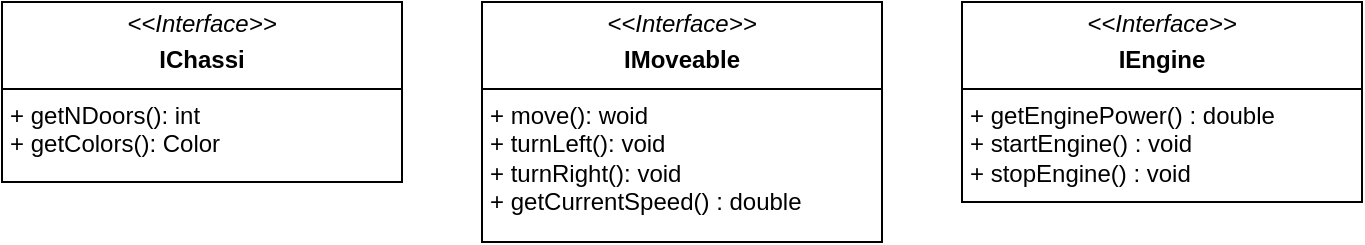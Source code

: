 <mxfile version="26.0.9" pages="4">
  <diagram name="interfaces" id="b5b7bab2-c9e2-2cf4-8b2a-24fd1a2a6d21">
    <mxGraphModel dx="899" dy="1180" grid="1" gridSize="10" guides="1" tooltips="1" connect="1" arrows="1" fold="1" page="1" pageScale="1" pageWidth="827" pageHeight="1169" background="none" math="0" shadow="0">
      <root>
        <mxCell id="0" />
        <mxCell id="1" parent="0" />
        <mxCell id="pchQGq9WWNFFHU1wWv0g-6" value="&lt;p style=&quot;margin:0px;margin-top:4px;text-align:center;&quot;&gt;&lt;i&gt;&amp;lt;&amp;lt;Interface&amp;gt;&amp;gt;&lt;/i&gt;&lt;/p&gt;&lt;p style=&quot;margin:0px;margin-top:4px;text-align:center;&quot;&gt;&lt;b&gt;IMoveable&lt;/b&gt;&lt;/p&gt;&lt;hr size=&quot;1&quot; style=&quot;border-style:solid;&quot;&gt;&lt;div style=&quot;height:2px;&quot;&gt;&lt;p style=&quot;text-wrap: nowrap; margin: 0px 0px 0px 4px;&quot;&gt;+ move(): woid&lt;br&gt;+ turnLeft(): void&lt;/p&gt;&lt;p style=&quot;text-wrap: nowrap; margin: 0px 0px 0px 4px;&quot;&gt;+ turnRight(): void&lt;/p&gt;&lt;p style=&quot;text-wrap: nowrap; margin: 0px 0px 0px 4px;&quot;&gt;&lt;span style=&quot;background-color: transparent; color: light-dark(rgb(0, 0, 0), rgb(255, 255, 255));&quot;&gt;+ getCurrentSpeed() : double&lt;/span&gt;&lt;br&gt;&lt;/p&gt;&lt;/div&gt;" style="verticalAlign=top;align=left;overflow=fill;html=1;whiteSpace=wrap;" parent="1" vertex="1">
          <mxGeometry x="280" y="40" width="200" height="120" as="geometry" />
        </mxCell>
        <mxCell id="pchQGq9WWNFFHU1wWv0g-7" value="&lt;p style=&quot;margin:0px;margin-top:4px;text-align:center;&quot;&gt;&lt;i&gt;&amp;lt;&amp;lt;Interface&amp;gt;&amp;gt;&lt;/i&gt;&lt;/p&gt;&lt;p style=&quot;margin:0px;margin-top:4px;text-align:center;&quot;&gt;&lt;b&gt;IChassi&lt;/b&gt;&lt;/p&gt;&lt;hr size=&quot;1&quot; style=&quot;border-style:solid;&quot;&gt;&lt;div style=&quot;height:2px;&quot;&gt;&lt;p style=&quot;text-wrap: nowrap; margin: 0px 0px 0px 4px;&quot;&gt;+ getNDoors(): int&lt;br&gt;&lt;/p&gt;&lt;p style=&quot;text-wrap: nowrap; margin: 0px 0px 0px 4px;&quot;&gt;+ getColors(): Color&lt;/p&gt;&lt;/div&gt;" style="verticalAlign=top;align=left;overflow=fill;html=1;whiteSpace=wrap;" parent="1" vertex="1">
          <mxGeometry x="40" y="40" width="200" height="90" as="geometry" />
        </mxCell>
        <mxCell id="ANeDhu30MryREuk6jpIT-1" value="&lt;p style=&quot;margin:0px;margin-top:4px;text-align:center;&quot;&gt;&lt;i&gt;&amp;lt;&amp;lt;Interface&amp;gt;&amp;gt;&lt;/i&gt;&lt;/p&gt;&lt;p style=&quot;margin:0px;margin-top:4px;text-align:center;&quot;&gt;&lt;b&gt;IEngine&lt;/b&gt;&lt;/p&gt;&lt;hr size=&quot;1&quot; style=&quot;border-style:solid;&quot;&gt;&lt;div style=&quot;height:2px;&quot;&gt;&lt;p style=&quot;text-wrap: nowrap; margin: 0px 0px 0px 4px;&quot;&gt;+ getEnginePower() :&amp;nbsp;&lt;span style=&quot;background-color: transparent; color: light-dark(rgb(0, 0, 0), rgb(255, 255, 255));&quot;&gt;double&lt;/span&gt;&lt;span style=&quot;background-color: transparent; color: light-dark(rgb(0, 0, 0), rgb(255, 255, 255));&quot;&gt;&amp;nbsp;&lt;/span&gt;&lt;/p&gt;&lt;p style=&quot;text-wrap: nowrap; margin: 0px 0px 0px 4px;&quot;&gt;&lt;span style=&quot;background-color: transparent; color: light-dark(rgb(0, 0, 0), rgb(255, 255, 255));&quot;&gt;+ startEngine() : void&lt;/span&gt;&lt;br&gt;&lt;/p&gt;&lt;p style=&quot;text-wrap: nowrap; margin: 0px 0px 0px 4px;&quot;&gt;+ stopEngine() : void&lt;/p&gt;&lt;/div&gt;" style="verticalAlign=top;align=left;overflow=fill;html=1;whiteSpace=wrap;" vertex="1" parent="1">
          <mxGeometry x="520" y="40" width="200" height="100" as="geometry" />
        </mxCell>
      </root>
    </mxGraphModel>
  </diagram>
  <diagram id="fMJhTzNEUnrCsYNmvT_D" name="car">
    <mxGraphModel dx="899" dy="1180" grid="1" gridSize="10" guides="1" tooltips="1" connect="1" arrows="1" fold="1" page="1" pageScale="1" pageWidth="827" pageHeight="1169" math="0" shadow="0">
      <root>
        <mxCell id="0" />
        <mxCell id="1" parent="0" />
        <mxCell id="ljWyorKQccSDV8Wjj20X-2" value="&lt;i&gt;«interface»&lt;br&gt;&lt;/i&gt;&lt;b&gt;Engine&lt;/b&gt;" style="html=1;whiteSpace=wrap;" parent="1" vertex="1">
          <mxGeometry x="85" y="30" width="110" height="50" as="geometry" />
        </mxCell>
        <mxCell id="ljWyorKQccSDV8Wjj20X-4" value="&lt;i&gt;«interface»&lt;br&gt;&lt;/i&gt;&lt;b&gt;Chassi&lt;/b&gt;" style="html=1;whiteSpace=wrap;" parent="1" vertex="1">
          <mxGeometry x="364.12" y="30" width="110" height="50" as="geometry" />
        </mxCell>
        <mxCell id="SSTha6gYQENh6T3smo0G-3" value="" style="edgeStyle=orthogonalEdgeStyle;rounded=0;orthogonalLoop=1;jettySize=auto;html=1;dashed=1;endArrow=open;endFill=0;endSize=10;exitX=0.5;exitY=1;exitDx=0;exitDy=0;" parent="1" source="ljWyorKQccSDV8Wjj20X-2" target="u3a_Fv1QAoO2MjWbpydT-5" edge="1">
          <mxGeometry relative="1" as="geometry">
            <mxPoint x="561" y="260" as="sourcePoint" />
            <mxPoint x="158.8" y="150" as="targetPoint" />
          </mxGeometry>
        </mxCell>
        <mxCell id="SSTha6gYQENh6T3smo0G-4" value="" style="edgeStyle=orthogonalEdgeStyle;rounded=0;orthogonalLoop=1;jettySize=auto;html=1;dashed=1;endArrow=open;endFill=0;endSize=10;exitX=0.5;exitY=1;exitDx=0;exitDy=0;" parent="1" source="ljWyorKQccSDV8Wjj20X-4" target="u3a_Fv1QAoO2MjWbpydT-1" edge="1">
          <mxGeometry relative="1" as="geometry">
            <mxPoint x="571" y="270" as="sourcePoint" />
            <mxPoint x="433.2" y="150" as="targetPoint" />
          </mxGeometry>
        </mxCell>
        <mxCell id="ziKQRqny6YAgVkYHpLRr-10" value="Volvo240" style="swimlane;fontStyle=1;align=center;verticalAlign=top;childLayout=stackLayout;horizontal=1;startSize=26;horizontalStack=0;resizeParent=1;resizeParentMax=0;resizeLast=0;collapsible=1;marginBottom=0;whiteSpace=wrap;html=1;" parent="1" vertex="1">
          <mxGeometry x="450" y="585" width="160" height="90" as="geometry" />
        </mxCell>
        <mxCell id="ziKQRqny6YAgVkYHpLRr-11" value="- trimFactor : double" style="text;strokeColor=none;fillColor=none;align=left;verticalAlign=top;spacingLeft=4;spacingRight=4;overflow=hidden;rotatable=0;points=[[0,0.5],[1,0.5]];portConstraint=eastwest;whiteSpace=wrap;html=1;" parent="ziKQRqny6YAgVkYHpLRr-10" vertex="1">
          <mxGeometry y="26" width="160" height="26" as="geometry" />
        </mxCell>
        <mxCell id="ziKQRqny6YAgVkYHpLRr-12" value="" style="line;strokeWidth=1;fillColor=none;align=left;verticalAlign=middle;spacingTop=-1;spacingLeft=3;spacingRight=3;rotatable=0;labelPosition=right;points=[];portConstraint=eastwest;strokeColor=inherit;" parent="ziKQRqny6YAgVkYHpLRr-10" vertex="1">
          <mxGeometry y="52" width="160" height="8" as="geometry" />
        </mxCell>
        <mxCell id="ziKQRqny6YAgVkYHpLRr-13" value="&lt;p style=&quot;margin: 0px 0px 0px 4px;&quot;&gt;&lt;font style=&quot;color: rgb(255, 255, 255);&quot;&gt;+ method1(Type): Type&lt;/font&gt;&lt;/p&gt;" style="text;strokeColor=none;fillColor=none;align=left;verticalAlign=top;spacingLeft=4;spacingRight=4;overflow=hidden;rotatable=0;points=[[0,0.5],[1,0.5]];portConstraint=eastwest;whiteSpace=wrap;html=1;" parent="ziKQRqny6YAgVkYHpLRr-10" vertex="1">
          <mxGeometry y="60" width="160" height="30" as="geometry" />
        </mxCell>
        <mxCell id="ziKQRqny6YAgVkYHpLRr-18" value="Saab" style="swimlane;fontStyle=1;align=center;verticalAlign=top;childLayout=stackLayout;horizontal=1;startSize=26;horizontalStack=0;resizeParent=1;resizeParentMax=0;resizeLast=0;collapsible=1;marginBottom=0;whiteSpace=wrap;html=1;" parent="1" vertex="1">
          <mxGeometry x="240" y="585" width="160" height="100" as="geometry" />
        </mxCell>
        <mxCell id="ziKQRqny6YAgVkYHpLRr-19" value="- turboOn: bool" style="text;strokeColor=none;fillColor=none;align=left;verticalAlign=top;spacingLeft=4;spacingRight=4;overflow=hidden;rotatable=0;points=[[0,0.5],[1,0.5]];portConstraint=eastwest;whiteSpace=wrap;html=1;" parent="ziKQRqny6YAgVkYHpLRr-18" vertex="1">
          <mxGeometry y="26" width="160" height="26" as="geometry" />
        </mxCell>
        <mxCell id="ziKQRqny6YAgVkYHpLRr-20" value="" style="line;strokeWidth=1;fillColor=none;align=left;verticalAlign=middle;spacingTop=-1;spacingLeft=3;spacingRight=3;rotatable=0;labelPosition=right;points=[];portConstraint=eastwest;strokeColor=inherit;" parent="ziKQRqny6YAgVkYHpLRr-18" vertex="1">
          <mxGeometry y="52" width="160" height="8" as="geometry" />
        </mxCell>
        <mxCell id="ziKQRqny6YAgVkYHpLRr-21" value="+ setTurboOn() : void&lt;div&gt;+ setTurboOff() : void&lt;/div&gt;" style="text;strokeColor=none;fillColor=none;align=left;verticalAlign=top;spacingLeft=4;spacingRight=4;overflow=hidden;rotatable=0;points=[[0,0.5],[1,0.5]];portConstraint=eastwest;whiteSpace=wrap;html=1;" parent="ziKQRqny6YAgVkYHpLRr-18" vertex="1">
          <mxGeometry y="60" width="160" height="40" as="geometry" />
        </mxCell>
        <mxCell id="q7fTS7TBJcN6741RaGjZ-2" value="&lt;i&gt;«interface»&lt;br&gt;&lt;/i&gt;&lt;b&gt;Moveable&lt;/b&gt;" style="html=1;whiteSpace=wrap;" parent="1" vertex="1">
          <mxGeometry x="632.5" y="30" width="110" height="50" as="geometry" />
        </mxCell>
        <mxCell id="6MEKTkvfxlEmRM7Gon-d-1" value="" style="edgeStyle=orthogonalEdgeStyle;rounded=0;orthogonalLoop=1;jettySize=auto;html=1;dashed=1;endArrow=open;endFill=0;endSize=10;exitX=0.5;exitY=1;exitDx=0;exitDy=0;" parent="1" source="q7fTS7TBJcN6741RaGjZ-2" target="u3a_Fv1QAoO2MjWbpydT-9" edge="1">
          <mxGeometry relative="1" as="geometry">
            <mxPoint x="750" y="80" as="sourcePoint" />
            <mxPoint x="704.5" y="150" as="targetPoint" />
          </mxGeometry>
        </mxCell>
        <mxCell id="6MEKTkvfxlEmRM7Gon-d-2" style="edgeStyle=orthogonalEdgeStyle;rounded=0;orthogonalLoop=1;jettySize=auto;html=1;endSize=10;endArrow=open;endFill=0;dashed=1;exitX=0.5;exitY=1;exitDx=0;exitDy=0;" parent="1" source="v8TVDoxXoW6mXAF1Gfr6-1" target="ziKQRqny6YAgVkYHpLRr-18" edge="1">
          <mxGeometry relative="1" as="geometry">
            <mxPoint x="555" y="440" as="targetPoint" />
            <mxPoint x="545" y="510" as="sourcePoint" />
          </mxGeometry>
        </mxCell>
        <mxCell id="6MEKTkvfxlEmRM7Gon-d-3" style="edgeStyle=orthogonalEdgeStyle;rounded=0;orthogonalLoop=1;jettySize=auto;html=1;endSize=10;endArrow=open;endFill=0;dashed=1;entryX=0.5;entryY=0;entryDx=0;entryDy=0;exitX=0.5;exitY=1;exitDx=0;exitDy=0;" parent="1" source="v8TVDoxXoW6mXAF1Gfr6-1" target="ziKQRqny6YAgVkYHpLRr-10" edge="1">
          <mxGeometry relative="1" as="geometry">
            <mxPoint x="440" y="600" as="targetPoint" />
            <mxPoint x="545" y="510" as="sourcePoint" />
          </mxGeometry>
        </mxCell>
        <mxCell id="v8TVDoxXoW6mXAF1Gfr6-1" value="&lt;p style=&quot;margin:0px;margin-top:4px;text-align:center;&quot;&gt;&lt;i&gt;&amp;lt;&amp;lt; abstract &amp;gt;&amp;gt;&lt;/i&gt;&lt;br&gt;&lt;b&gt;Carprototype&lt;/b&gt;&lt;/p&gt;&lt;hr size=&quot;1&quot; style=&quot;border-style:solid;&quot;&gt;&lt;p style=&quot;margin:0px;margin-left:4px;&quot;&gt;&lt;font style=&quot;color: rgb(255, 255, 255);&quot;&gt;+ field1: Type&lt;/font&gt;&lt;br&gt;&lt;/p&gt;&lt;hr size=&quot;1&quot; style=&quot;border-style:solid;&quot;&gt;&lt;p style=&quot;margin:0px;margin-left:4px;&quot;&gt;&lt;font style=&quot;color: rgb(255, 255, 255);&quot;&gt;+ method1(Type): Type&lt;/font&gt;&lt;br&gt;&lt;/p&gt;" style="verticalAlign=top;align=left;overflow=fill;html=1;whiteSpace=wrap;" parent="1" vertex="1">
          <mxGeometry x="322.25" y="420" width="193.75" height="100" as="geometry" />
        </mxCell>
        <mxCell id="u3a_Fv1QAoO2MjWbpydT-1" value="&lt;div&gt;&lt;span style=&quot;font-weight: normal;&quot;&gt;&lt;i&gt;&amp;lt;&amp;lt; abstract &amp;gt;&amp;gt;&lt;/i&gt;&lt;/span&gt;&lt;/div&gt;VehiclePrototype" style="swimlane;fontStyle=1;align=center;verticalAlign=top;childLayout=stackLayout;horizontal=1;startSize=40;horizontalStack=0;resizeParent=1;resizeParentMax=0;resizeLast=0;collapsible=1;marginBottom=0;whiteSpace=wrap;html=1;" vertex="1" parent="1">
          <mxGeometry x="323.25" y="150" width="191.75" height="230" as="geometry" />
        </mxCell>
        <mxCell id="u3a_Fv1QAoO2MjWbpydT-2" value="&lt;div&gt;&lt;div&gt;- nrDoors : int&lt;/div&gt;&lt;div&gt;- color :&amp;nbsp;&lt;span style=&quot;background-color: transparent; color: light-dark(rgb(0, 0, 0), rgb(255, 255, 255));&quot;&gt;Color&lt;/span&gt;&lt;/div&gt;&lt;div&gt;&lt;span style=&quot;background-color: transparent; color: light-dark(rgb(0, 0, 0), rgb(255, 255, 255));&quot;&gt;- modelName :&amp;nbsp;&lt;/span&gt;&lt;span style=&quot;background-color: transparent; color: light-dark(rgb(0, 0, 0), rgb(255, 255, 255));&quot;&gt;String&lt;/span&gt;&lt;/div&gt;&lt;div&gt;&lt;span style=&quot;background-color: transparent; color: light-dark(rgb(0, 0, 0), rgb(255, 255, 255));&quot;&gt;- maxSpeed : double&lt;/span&gt;&lt;/div&gt;&lt;div&gt;&lt;span style=&quot;background-color: transparent; color: light-dark(rgb(0, 0, 0), rgb(255, 255, 255));&quot;&gt;- engine :&amp;nbsp;&lt;/span&gt;&lt;span style=&quot;background-color: transparent; color: light-dark(rgb(0, 0, 0), rgb(255, 255, 255));&quot;&gt;EngineHandler&lt;/span&gt;&lt;span style=&quot;background-color: transparent; color: light-dark(rgb(0, 0, 0), rgb(255, 255, 255));&quot;&gt;&amp;nbsp;&lt;/span&gt;&lt;br&gt;&lt;/div&gt;&lt;div&gt;- movement :&amp;nbsp;&lt;span style=&quot;background-color: transparent; color: light-dark(rgb(0, 0, 0), rgb(255, 255, 255));&quot;&gt;MovementHandler&lt;/span&gt;&lt;/div&gt;&lt;/div&gt;" style="text;strokeColor=none;fillColor=none;align=left;verticalAlign=top;spacingLeft=4;spacingRight=4;overflow=hidden;rotatable=0;points=[[0,0.5],[1,0.5]];portConstraint=eastwest;whiteSpace=wrap;html=1;" vertex="1" parent="u3a_Fv1QAoO2MjWbpydT-1">
          <mxGeometry y="40" width="191.75" height="100" as="geometry" />
        </mxCell>
        <mxCell id="u3a_Fv1QAoO2MjWbpydT-3" value="" style="line;strokeWidth=1;fillColor=none;align=left;verticalAlign=middle;spacingTop=-1;spacingLeft=3;spacingRight=3;rotatable=0;labelPosition=right;points=[];portConstraint=eastwest;strokeColor=inherit;" vertex="1" parent="u3a_Fv1QAoO2MjWbpydT-1">
          <mxGeometry y="140" width="191.75" height="8" as="geometry" />
        </mxCell>
        <mxCell id="u3a_Fv1QAoO2MjWbpydT-4" value="&lt;div&gt;&lt;div&gt;&lt;span style=&quot;background-color: transparent; color: light-dark(rgb(0, 0, 0), rgb(255, 255, 255));&quot;&gt;+ move() : void&lt;/span&gt;&lt;br&gt;&lt;/div&gt;&lt;div&gt;&lt;span style=&quot;background-color: transparent; color: light-dark(rgb(0, 0, 0), rgb(255, 255, 255));&quot;&gt;+ gas() : void&lt;/span&gt;&lt;br&gt;&lt;/div&gt;&lt;div&gt;+ brake() : void&lt;/div&gt;&lt;/div&gt;&lt;div&gt;&lt;span style=&quot;background-color: transparent; color: light-dark(rgb(0, 0, 0), rgb(255, 255, 255));&quot;&gt;+ speedFactor() : double&lt;/span&gt;&lt;/div&gt;&lt;div&gt;&lt;span style=&quot;background-color: transparent; color: light-dark(rgb(0, 0, 0), rgb(255, 255, 255));&quot;&gt;+ calculateMaxSpeed() : double&lt;/span&gt;&lt;/div&gt;" style="text;strokeColor=none;fillColor=none;align=left;verticalAlign=top;spacingLeft=4;spacingRight=4;overflow=hidden;rotatable=0;points=[[0,0.5],[1,0.5]];portConstraint=eastwest;whiteSpace=wrap;html=1;" vertex="1" parent="u3a_Fv1QAoO2MjWbpydT-1">
          <mxGeometry y="148" width="191.75" height="82" as="geometry" />
        </mxCell>
        <mxCell id="u3a_Fv1QAoO2MjWbpydT-5" value="EngineHandler&lt;div&gt;&lt;/div&gt;" style="swimlane;fontStyle=1;align=center;verticalAlign=top;childLayout=stackLayout;horizontal=1;startSize=30;horizontalStack=0;resizeParent=1;resizeParentMax=0;resizeLast=0;collapsible=1;marginBottom=0;whiteSpace=wrap;html=1;" vertex="1" parent="1">
          <mxGeometry x="10" y="150" width="260" height="180" as="geometry" />
        </mxCell>
        <mxCell id="u3a_Fv1QAoO2MjWbpydT-6" value="&lt;div&gt;&lt;span style=&quot;background-color: transparent; color: light-dark(rgb(0, 0, 0), rgb(255, 255, 255));&quot;&gt;- enginePower : double&lt;/span&gt;&lt;br&gt;&lt;/div&gt;&lt;div&gt;&lt;div&gt;&lt;span style=&quot;background-color: transparent; color: light-dark(rgb(0, 0, 0), rgb(255, 255, 255));&quot;&gt;- c&lt;/span&gt;&lt;span style=&quot;background-color: transparent; color: light-dark(rgb(0, 0, 0), rgb(255, 255, 255));&quot;&gt;urrentSpeed :&lt;/span&gt;&lt;span style=&quot;background-color: transparent; color: light-dark(rgb(0, 0, 0), rgb(255, 255, 255));&quot;&gt;&amp;nbsp;double&amp;nbsp;&lt;/span&gt;&lt;/div&gt;&lt;/div&gt;" style="text;strokeColor=none;fillColor=none;align=left;verticalAlign=top;spacingLeft=4;spacingRight=4;overflow=hidden;rotatable=0;points=[[0,0.5],[1,0.5]];portConstraint=eastwest;whiteSpace=wrap;html=1;" vertex="1" parent="u3a_Fv1QAoO2MjWbpydT-5">
          <mxGeometry y="30" width="260" height="40" as="geometry" />
        </mxCell>
        <mxCell id="u3a_Fv1QAoO2MjWbpydT-7" value="" style="line;strokeWidth=1;fillColor=none;align=left;verticalAlign=middle;spacingTop=-1;spacingLeft=3;spacingRight=3;rotatable=0;labelPosition=right;points=[];portConstraint=eastwest;strokeColor=inherit;" vertex="1" parent="u3a_Fv1QAoO2MjWbpydT-5">
          <mxGeometry y="70" width="260" height="8" as="geometry" />
        </mxCell>
        <mxCell id="u3a_Fv1QAoO2MjWbpydT-8" value="&lt;div&gt;&lt;span style=&quot;background-color: transparent; color: light-dark(rgb(0, 0, 0), rgb(255, 255, 255));&quot;&gt;+ startEngine() : void&lt;/span&gt;&lt;br&gt;&lt;/div&gt;&lt;div&gt;+ stopEngine() : void&lt;/div&gt;&lt;div&gt;+ setCurrentRPM(double engineSpeed) : void&lt;br&gt;&lt;/div&gt;&lt;div&gt;+ getCurrentRPM&lt;span style=&quot;background-color: transparent; color: light-dark(rgb(0, 0, 0), rgb(255, 255, 255));&quot;&gt;() :&amp;nbsp;&lt;/span&gt;&lt;span style=&quot;background-color: transparent; color: light-dark(rgb(0, 0, 0), rgb(255, 255, 255));&quot;&gt;double&lt;/span&gt;&lt;/div&gt;&lt;div&gt;&lt;span style=&quot;background-color: transparent; color: light-dark(rgb(0, 0, 0), rgb(255, 255, 255));&quot;&gt;+ increaseRPM&lt;/span&gt;&lt;span style=&quot;background-color: transparent; color: light-dark(rgb(0, 0, 0), rgb(255, 255, 255));&quot;&gt;(double amount) : void&lt;/span&gt;&lt;/div&gt;&lt;div&gt;+ decreaseRPM&lt;span style=&quot;background-color: transparent; color: light-dark(rgb(0, 0, 0), rgb(255, 255, 255));&quot;&gt;(double amount) : void&lt;/span&gt;&lt;br&gt;&lt;/div&gt;" style="text;strokeColor=none;fillColor=none;align=left;verticalAlign=top;spacingLeft=4;spacingRight=4;overflow=hidden;rotatable=0;points=[[0,0.5],[1,0.5]];portConstraint=eastwest;whiteSpace=wrap;html=1;" vertex="1" parent="u3a_Fv1QAoO2MjWbpydT-5">
          <mxGeometry y="78" width="260" height="102" as="geometry" />
        </mxCell>
        <mxCell id="u3a_Fv1QAoO2MjWbpydT-9" value="MovementHandler&lt;div&gt;&lt;/div&gt;" style="swimlane;fontStyle=1;align=center;verticalAlign=top;childLayout=stackLayout;horizontal=1;startSize=30;horizontalStack=0;resizeParent=1;resizeParentMax=0;resizeLast=0;collapsible=1;marginBottom=0;whiteSpace=wrap;html=1;" vertex="1" parent="1">
          <mxGeometry x="565" y="150" width="245" height="200" as="geometry">
            <mxRectangle x="40" y="370" width="140" height="30" as="alternateBounds" />
          </mxGeometry>
        </mxCell>
        <mxCell id="u3a_Fv1QAoO2MjWbpydT-10" value="&lt;div&gt;- speed : double&lt;/div&gt;&lt;div&gt;- posX, posY : double&lt;/div&gt;&lt;div&gt;+ Direction :&amp;nbsp;&lt;span style=&quot;background-color: transparent; color: light-dark(rgb(0, 0, 0), rgb(255, 255, 255));&quot;&gt;enum&lt;/span&gt;&lt;span style=&quot;background-color: transparent; color: light-dark(rgb(0, 0, 0), rgb(255, 255, 255));&quot;&gt;&amp;nbsp;&lt;/span&gt;&lt;/div&gt;&lt;div&gt;- dir :&amp;nbsp;&lt;span style=&quot;background-color: transparent; color: light-dark(rgb(0, 0, 0), rgb(255, 255, 255));&quot;&gt;Direction&lt;/span&gt;&lt;/div&gt;" style="text;strokeColor=none;fillColor=none;align=left;verticalAlign=top;spacingLeft=4;spacingRight=4;overflow=hidden;rotatable=0;points=[[0,0.5],[1,0.5]];portConstraint=eastwest;whiteSpace=wrap;html=1;" vertex="1" parent="u3a_Fv1QAoO2MjWbpydT-9">
          <mxGeometry y="30" width="245" height="70" as="geometry" />
        </mxCell>
        <mxCell id="u3a_Fv1QAoO2MjWbpydT-11" value="" style="line;strokeWidth=1;fillColor=none;align=left;verticalAlign=middle;spacingTop=-1;spacingLeft=3;spacingRight=3;rotatable=0;labelPosition=right;points=[];portConstraint=eastwest;strokeColor=inherit;" vertex="1" parent="u3a_Fv1QAoO2MjWbpydT-9">
          <mxGeometry y="100" width="245" height="8" as="geometry" />
        </mxCell>
        <mxCell id="u3a_Fv1QAoO2MjWbpydT-12" value="&lt;div&gt;&lt;div&gt;+ move(double speed) : void&lt;/div&gt;&lt;div&gt;+ turnLeft() : void&lt;/div&gt;&lt;div&gt;+ turnRight() : void&lt;/div&gt;&lt;/div&gt;&lt;div&gt;&lt;div&gt;&lt;span style=&quot;background-color: transparent; color: light-dark(rgb(0, 0, 0), rgb(255, 255, 255));&quot;&gt;+&amp;nbsp;&lt;/span&gt;&lt;span style=&quot;background-color: transparent; color: light-dark(rgb(0, 0, 0), rgb(255, 255, 255));&quot;&gt;incrementSpeed(double amount) : void&lt;/span&gt;&lt;br&gt;&lt;/div&gt;&lt;div&gt;+ decrementSpeed(double amount) : void&lt;/div&gt;&lt;/div&gt;" style="text;strokeColor=none;fillColor=none;align=left;verticalAlign=top;spacingLeft=4;spacingRight=4;overflow=hidden;rotatable=0;points=[[0,0.5],[1,0.5]];portConstraint=eastwest;whiteSpace=wrap;html=1;" vertex="1" parent="u3a_Fv1QAoO2MjWbpydT-9">
          <mxGeometry y="108" width="245" height="92" as="geometry" />
        </mxCell>
        <mxCell id="u3a_Fv1QAoO2MjWbpydT-13" value="" style="edgeStyle=orthogonalEdgeStyle;rounded=0;orthogonalLoop=1;jettySize=auto;html=1;dashed=1;endArrow=open;endFill=0;endSize=10;" edge="1" parent="1" source="u3a_Fv1QAoO2MjWbpydT-1" target="v8TVDoxXoW6mXAF1Gfr6-1">
          <mxGeometry relative="1" as="geometry">
            <mxPoint x="429" y="90" as="sourcePoint" />
            <mxPoint x="429" y="160" as="targetPoint" />
          </mxGeometry>
        </mxCell>
        <mxCell id="6VdQmp-et208CW8Skn16-1" value="" style="edgeStyle=orthogonalEdgeStyle;rounded=0;orthogonalLoop=1;jettySize=auto;html=1;endArrow=diamond;endFill=1;" edge="1" parent="1" source="u3a_Fv1QAoO2MjWbpydT-5" target="u3a_Fv1QAoO2MjWbpydT-1">
          <mxGeometry relative="1" as="geometry">
            <mxPoint x="323" y="265" as="targetPoint" />
            <mxPoint x="270" y="240" as="sourcePoint" />
          </mxGeometry>
        </mxCell>
        <mxCell id="6VdQmp-et208CW8Skn16-2" value="" style="edgeStyle=orthogonalEdgeStyle;rounded=0;orthogonalLoop=1;jettySize=auto;html=1;endArrow=diamond;endFill=1;" edge="1" parent="1" source="u3a_Fv1QAoO2MjWbpydT-9" target="u3a_Fv1QAoO2MjWbpydT-1">
          <mxGeometry relative="1" as="geometry">
            <mxPoint x="333" y="275" as="targetPoint" />
            <mxPoint x="280" y="250" as="sourcePoint" />
          </mxGeometry>
        </mxCell>
      </root>
    </mxGraphModel>
  </diagram>
  <diagram id="WH4NMiV-duokyLQOgl1B" name="truck">
    <mxGraphModel dx="899" dy="1180" grid="1" gridSize="10" guides="1" tooltips="1" connect="1" arrows="1" fold="1" page="1" pageScale="1" pageWidth="827" pageHeight="1169" math="0" shadow="0">
      <root>
        <mxCell id="0" />
        <mxCell id="1" parent="0" />
        <mxCell id="PVjT71qjY1YHtSRI9RyA-1" style="edgeStyle=orthogonalEdgeStyle;rounded=0;orthogonalLoop=1;jettySize=auto;html=1;endSize=10;endArrow=open;endFill=0;dashed=1;" parent="1" source="PVjT71qjY1YHtSRI9RyA-14" target="PVjT71qjY1YHtSRI9RyA-31" edge="1">
          <mxGeometry relative="1" as="geometry">
            <mxPoint x="495" y="520" as="targetPoint" />
            <mxPoint x="501" y="410" as="sourcePoint" />
          </mxGeometry>
        </mxCell>
        <mxCell id="PVjT71qjY1YHtSRI9RyA-2" value="&lt;i&gt;«interface»&lt;br&gt;&lt;/i&gt;&lt;b&gt;IEngine&lt;/b&gt;" style="html=1;whiteSpace=wrap;" parent="1" vertex="1">
          <mxGeometry x="113.75" y="30" width="110" height="50" as="geometry" />
        </mxCell>
        <mxCell id="PVjT71qjY1YHtSRI9RyA-3" value="&lt;i&gt;«interface»&lt;br&gt;&lt;/i&gt;&lt;b&gt;IChassi&lt;/b&gt;" style="html=1;whiteSpace=wrap;" parent="1" vertex="1">
          <mxGeometry x="339.13" y="30" width="110" height="50" as="geometry" />
        </mxCell>
        <mxCell id="PVjT71qjY1YHtSRI9RyA-4" value="" style="edgeStyle=orthogonalEdgeStyle;rounded=0;orthogonalLoop=1;jettySize=auto;html=1;dashed=1;endArrow=open;endFill=0;endSize=10;exitX=0.5;exitY=1;exitDx=0;exitDy=0;" parent="1" source="PVjT71qjY1YHtSRI9RyA-2" target="PVjT71qjY1YHtSRI9RyA-23" edge="1">
          <mxGeometry relative="1" as="geometry">
            <mxPoint x="561" y="260" as="sourcePoint" />
            <mxPoint x="360" y="140" as="targetPoint" />
          </mxGeometry>
        </mxCell>
        <mxCell id="PVjT71qjY1YHtSRI9RyA-5" value="" style="edgeStyle=orthogonalEdgeStyle;rounded=0;orthogonalLoop=1;jettySize=auto;html=1;dashed=1;endArrow=open;endFill=0;endSize=10;exitX=0.5;exitY=1;exitDx=0;exitDy=0;" parent="1" source="PVjT71qjY1YHtSRI9RyA-3" target="PVjT71qjY1YHtSRI9RyA-14" edge="1">
          <mxGeometry relative="1" as="geometry">
            <mxPoint x="521" y="270" as="sourcePoint" />
            <mxPoint x="690" y="140" as="targetPoint" />
          </mxGeometry>
        </mxCell>
        <mxCell id="PVjT71qjY1YHtSRI9RyA-10" value="Mercedes" style="swimlane;fontStyle=1;align=center;verticalAlign=top;childLayout=stackLayout;horizontal=1;startSize=26;horizontalStack=0;resizeParent=1;resizeParentMax=0;resizeLast=0;collapsible=1;marginBottom=0;whiteSpace=wrap;html=1;" parent="1" vertex="1">
          <mxGeometry x="455.13" y="860" width="170" height="90" as="geometry" />
        </mxCell>
        <mxCell id="PVjT71qjY1YHtSRI9RyA-11" value="&lt;font style=&quot;color: rgb(255, 255, 255);&quot;&gt;+ field1: Type&lt;/font&gt;" style="text;strokeColor=none;fillColor=none;align=left;verticalAlign=top;spacingLeft=4;spacingRight=4;overflow=hidden;rotatable=0;points=[[0,0.5],[1,0.5]];portConstraint=eastwest;whiteSpace=wrap;html=1;" parent="PVjT71qjY1YHtSRI9RyA-10" vertex="1">
          <mxGeometry y="26" width="170" height="26" as="geometry" />
        </mxCell>
        <mxCell id="PVjT71qjY1YHtSRI9RyA-12" value="" style="line;strokeWidth=1;fillColor=none;align=left;verticalAlign=middle;spacingTop=-1;spacingLeft=3;spacingRight=3;rotatable=0;labelPosition=right;points=[];portConstraint=eastwest;strokeColor=inherit;" parent="PVjT71qjY1YHtSRI9RyA-10" vertex="1">
          <mxGeometry y="52" width="170" height="8" as="geometry" />
        </mxCell>
        <mxCell id="PVjT71qjY1YHtSRI9RyA-13" value="&lt;div&gt;+ speedFactor() : double&amp;nbsp;&lt;/div&gt;" style="text;strokeColor=none;fillColor=none;align=left;verticalAlign=top;spacingLeft=4;spacingRight=4;overflow=hidden;rotatable=0;points=[[0,0.5],[1,0.5]];portConstraint=eastwest;whiteSpace=wrap;html=1;" parent="PVjT71qjY1YHtSRI9RyA-10" vertex="1">
          <mxGeometry y="60" width="170" height="30" as="geometry" />
        </mxCell>
        <mxCell id="PVjT71qjY1YHtSRI9RyA-14" value="&lt;div&gt;&lt;span style=&quot;font-weight: normal;&quot;&gt;&lt;i&gt;&amp;lt;&amp;lt; abstract &amp;gt;&amp;gt;&lt;/i&gt;&lt;/span&gt;&lt;/div&gt;VehiclePrototype" style="swimlane;fontStyle=1;align=center;verticalAlign=top;childLayout=stackLayout;horizontal=1;startSize=40;horizontalStack=0;resizeParent=1;resizeParentMax=0;resizeLast=0;collapsible=1;marginBottom=0;whiteSpace=wrap;html=1;" parent="1" vertex="1">
          <mxGeometry x="323.25" y="150" width="191.75" height="230" as="geometry" />
        </mxCell>
        <mxCell id="PVjT71qjY1YHtSRI9RyA-15" value="&lt;div&gt;&lt;div&gt;- nrDoors : int&lt;/div&gt;&lt;div&gt;- color :&amp;nbsp;&lt;span style=&quot;background-color: transparent; color: light-dark(rgb(0, 0, 0), rgb(255, 255, 255));&quot;&gt;Color&lt;/span&gt;&lt;/div&gt;&lt;div&gt;&lt;span style=&quot;background-color: transparent; color: light-dark(rgb(0, 0, 0), rgb(255, 255, 255));&quot;&gt;- modelName :&amp;nbsp;&lt;/span&gt;&lt;span style=&quot;background-color: transparent; color: light-dark(rgb(0, 0, 0), rgb(255, 255, 255));&quot;&gt;String&lt;/span&gt;&lt;/div&gt;&lt;div&gt;&lt;span style=&quot;background-color: transparent; color: light-dark(rgb(0, 0, 0), rgb(255, 255, 255));&quot;&gt;- maxSpeed : double&lt;/span&gt;&lt;/div&gt;&lt;div&gt;&lt;span style=&quot;background-color: transparent; color: light-dark(rgb(0, 0, 0), rgb(255, 255, 255));&quot;&gt;- engine :&amp;nbsp;&lt;/span&gt;&lt;span style=&quot;background-color: transparent; color: light-dark(rgb(0, 0, 0), rgb(255, 255, 255));&quot;&gt;EngineHandler&lt;/span&gt;&lt;span style=&quot;background-color: transparent; color: light-dark(rgb(0, 0, 0), rgb(255, 255, 255));&quot;&gt;&amp;nbsp;&lt;/span&gt;&lt;br&gt;&lt;/div&gt;&lt;div&gt;- movement :&amp;nbsp;&lt;span style=&quot;background-color: transparent; color: light-dark(rgb(0, 0, 0), rgb(255, 255, 255));&quot;&gt;MovementHandler&lt;/span&gt;&lt;/div&gt;&lt;/div&gt;" style="text;strokeColor=none;fillColor=none;align=left;verticalAlign=top;spacingLeft=4;spacingRight=4;overflow=hidden;rotatable=0;points=[[0,0.5],[1,0.5]];portConstraint=eastwest;whiteSpace=wrap;html=1;" parent="PVjT71qjY1YHtSRI9RyA-14" vertex="1">
          <mxGeometry y="40" width="191.75" height="100" as="geometry" />
        </mxCell>
        <mxCell id="PVjT71qjY1YHtSRI9RyA-16" value="" style="line;strokeWidth=1;fillColor=none;align=left;verticalAlign=middle;spacingTop=-1;spacingLeft=3;spacingRight=3;rotatable=0;labelPosition=right;points=[];portConstraint=eastwest;strokeColor=inherit;" parent="PVjT71qjY1YHtSRI9RyA-14" vertex="1">
          <mxGeometry y="140" width="191.75" height="8" as="geometry" />
        </mxCell>
        <mxCell id="PVjT71qjY1YHtSRI9RyA-17" value="&lt;div&gt;&lt;div&gt;&lt;span style=&quot;background-color: transparent; color: light-dark(rgb(0, 0, 0), rgb(255, 255, 255));&quot;&gt;+ move() : void&lt;/span&gt;&lt;br&gt;&lt;/div&gt;&lt;div&gt;&lt;span style=&quot;background-color: transparent; color: light-dark(rgb(0, 0, 0), rgb(255, 255, 255));&quot;&gt;+ gas() : void&lt;/span&gt;&lt;br&gt;&lt;/div&gt;&lt;div&gt;+ brake() : void&lt;/div&gt;&lt;/div&gt;&lt;div&gt;&lt;span style=&quot;background-color: transparent; color: light-dark(rgb(0, 0, 0), rgb(255, 255, 255));&quot;&gt;+ speedFactor() : double&lt;/span&gt;&lt;/div&gt;&lt;div&gt;&lt;span style=&quot;background-color: transparent; color: light-dark(rgb(0, 0, 0), rgb(255, 255, 255));&quot;&gt;+ calculateMaxSpeed() : double&lt;/span&gt;&lt;/div&gt;" style="text;strokeColor=none;fillColor=none;align=left;verticalAlign=top;spacingLeft=4;spacingRight=4;overflow=hidden;rotatable=0;points=[[0,0.5],[1,0.5]];portConstraint=eastwest;whiteSpace=wrap;html=1;" parent="PVjT71qjY1YHtSRI9RyA-14" vertex="1">
          <mxGeometry y="148" width="191.75" height="82" as="geometry" />
        </mxCell>
        <mxCell id="PVjT71qjY1YHtSRI9RyA-18" value="&lt;i&gt;«interface»&lt;br&gt;&lt;/i&gt;&lt;b&gt;IMoveable&lt;/b&gt;" style="html=1;whiteSpace=wrap;" parent="1" vertex="1">
          <mxGeometry x="595" y="30" width="110" height="50" as="geometry" />
        </mxCell>
        <mxCell id="PVjT71qjY1YHtSRI9RyA-19" value="" style="edgeStyle=orthogonalEdgeStyle;rounded=0;orthogonalLoop=1;jettySize=auto;html=1;dashed=1;endArrow=open;endFill=0;endSize=10;exitX=0.5;exitY=1;exitDx=0;exitDy=0;" parent="1" source="PVjT71qjY1YHtSRI9RyA-18" target="PVjT71qjY1YHtSRI9RyA-27" edge="1">
          <mxGeometry relative="1" as="geometry">
            <mxPoint x="705" y="80" as="sourcePoint" />
            <mxPoint x="705" y="150" as="targetPoint" />
          </mxGeometry>
        </mxCell>
        <mxCell id="PVjT71qjY1YHtSRI9RyA-22" value="" style="edgeStyle=orthogonalEdgeStyle;rounded=0;orthogonalLoop=1;jettySize=auto;html=1;endArrow=diamond;endFill=1;" parent="1" source="PVjT71qjY1YHtSRI9RyA-23" target="PVjT71qjY1YHtSRI9RyA-14" edge="1">
          <mxGeometry relative="1" as="geometry">
            <mxPoint x="357.5" y="255" as="targetPoint" />
          </mxGeometry>
        </mxCell>
        <mxCell id="PVjT71qjY1YHtSRI9RyA-23" value="EngineHandler&lt;div&gt;&lt;/div&gt;" style="swimlane;fontStyle=1;align=center;verticalAlign=top;childLayout=stackLayout;horizontal=1;startSize=30;horizontalStack=0;resizeParent=1;resizeParentMax=0;resizeLast=0;collapsible=1;marginBottom=0;whiteSpace=wrap;html=1;" parent="1" vertex="1">
          <mxGeometry x="10" y="150" width="260" height="180" as="geometry" />
        </mxCell>
        <mxCell id="PVjT71qjY1YHtSRI9RyA-24" value="&lt;div&gt;&lt;span style=&quot;background-color: transparent; color: light-dark(rgb(0, 0, 0), rgb(255, 255, 255));&quot;&gt;- enginePower : double&lt;/span&gt;&lt;br&gt;&lt;/div&gt;&lt;div&gt;&lt;div&gt;&lt;span style=&quot;background-color: transparent; color: light-dark(rgb(0, 0, 0), rgb(255, 255, 255));&quot;&gt;- c&lt;/span&gt;&lt;span style=&quot;background-color: transparent; color: light-dark(rgb(0, 0, 0), rgb(255, 255, 255));&quot;&gt;urrentSpeed :&lt;/span&gt;&lt;span style=&quot;background-color: transparent; color: light-dark(rgb(0, 0, 0), rgb(255, 255, 255));&quot;&gt;&amp;nbsp;double&amp;nbsp;&lt;/span&gt;&lt;/div&gt;&lt;/div&gt;" style="text;strokeColor=none;fillColor=none;align=left;verticalAlign=top;spacingLeft=4;spacingRight=4;overflow=hidden;rotatable=0;points=[[0,0.5],[1,0.5]];portConstraint=eastwest;whiteSpace=wrap;html=1;" parent="PVjT71qjY1YHtSRI9RyA-23" vertex="1">
          <mxGeometry y="30" width="260" height="40" as="geometry" />
        </mxCell>
        <mxCell id="PVjT71qjY1YHtSRI9RyA-25" value="" style="line;strokeWidth=1;fillColor=none;align=left;verticalAlign=middle;spacingTop=-1;spacingLeft=3;spacingRight=3;rotatable=0;labelPosition=right;points=[];portConstraint=eastwest;strokeColor=inherit;" parent="PVjT71qjY1YHtSRI9RyA-23" vertex="1">
          <mxGeometry y="70" width="260" height="8" as="geometry" />
        </mxCell>
        <mxCell id="PVjT71qjY1YHtSRI9RyA-26" value="&lt;div&gt;&lt;span style=&quot;background-color: transparent; color: light-dark(rgb(0, 0, 0), rgb(255, 255, 255));&quot;&gt;+ startEngine() : void&lt;/span&gt;&lt;br&gt;&lt;/div&gt;&lt;div&gt;+ stopEngine() : void&lt;/div&gt;&lt;div&gt;+ setCurrentRPM(double engineSpeed) : void&lt;br&gt;&lt;/div&gt;&lt;div&gt;+ getCurrentRPM&lt;span style=&quot;background-color: transparent; color: light-dark(rgb(0, 0, 0), rgb(255, 255, 255));&quot;&gt;() :&amp;nbsp;&lt;/span&gt;&lt;span style=&quot;background-color: transparent; color: light-dark(rgb(0, 0, 0), rgb(255, 255, 255));&quot;&gt;double&lt;/span&gt;&lt;/div&gt;&lt;div&gt;&lt;span style=&quot;background-color: transparent; color: light-dark(rgb(0, 0, 0), rgb(255, 255, 255));&quot;&gt;+ increaseRPM&lt;/span&gt;&lt;span style=&quot;background-color: transparent; color: light-dark(rgb(0, 0, 0), rgb(255, 255, 255));&quot;&gt;(double amount) : void&lt;/span&gt;&lt;/div&gt;&lt;div&gt;+ decreaseRPM&lt;span style=&quot;background-color: transparent; color: light-dark(rgb(0, 0, 0), rgb(255, 255, 255));&quot;&gt;(double amount) : void&lt;/span&gt;&lt;br&gt;&lt;/div&gt;" style="text;strokeColor=none;fillColor=none;align=left;verticalAlign=top;spacingLeft=4;spacingRight=4;overflow=hidden;rotatable=0;points=[[0,0.5],[1,0.5]];portConstraint=eastwest;whiteSpace=wrap;html=1;" parent="PVjT71qjY1YHtSRI9RyA-23" vertex="1">
          <mxGeometry y="78" width="260" height="102" as="geometry" />
        </mxCell>
        <mxCell id="PVjT71qjY1YHtSRI9RyA-27" value="MovementHandler&lt;div&gt;&lt;/div&gt;" style="swimlane;fontStyle=1;align=center;verticalAlign=top;childLayout=stackLayout;horizontal=1;startSize=30;horizontalStack=0;resizeParent=1;resizeParentMax=0;resizeLast=0;collapsible=1;marginBottom=0;whiteSpace=wrap;html=1;" parent="1" vertex="1">
          <mxGeometry x="565" y="150" width="245" height="200" as="geometry">
            <mxRectangle x="40" y="370" width="140" height="30" as="alternateBounds" />
          </mxGeometry>
        </mxCell>
        <mxCell id="PVjT71qjY1YHtSRI9RyA-28" value="&lt;div&gt;- speed : double&lt;/div&gt;&lt;div&gt;- posX, posY : double&lt;/div&gt;&lt;div&gt;+ Direction :&amp;nbsp;&lt;span style=&quot;background-color: transparent; color: light-dark(rgb(0, 0, 0), rgb(255, 255, 255));&quot;&gt;enum&lt;/span&gt;&lt;span style=&quot;background-color: transparent; color: light-dark(rgb(0, 0, 0), rgb(255, 255, 255));&quot;&gt;&amp;nbsp;&lt;/span&gt;&lt;/div&gt;&lt;div&gt;- dir :&amp;nbsp;&lt;span style=&quot;background-color: transparent; color: light-dark(rgb(0, 0, 0), rgb(255, 255, 255));&quot;&gt;Direction&lt;/span&gt;&lt;/div&gt;" style="text;strokeColor=none;fillColor=none;align=left;verticalAlign=top;spacingLeft=4;spacingRight=4;overflow=hidden;rotatable=0;points=[[0,0.5],[1,0.5]];portConstraint=eastwest;whiteSpace=wrap;html=1;" parent="PVjT71qjY1YHtSRI9RyA-27" vertex="1">
          <mxGeometry y="30" width="245" height="70" as="geometry" />
        </mxCell>
        <mxCell id="PVjT71qjY1YHtSRI9RyA-29" value="" style="line;strokeWidth=1;fillColor=none;align=left;verticalAlign=middle;spacingTop=-1;spacingLeft=3;spacingRight=3;rotatable=0;labelPosition=right;points=[];portConstraint=eastwest;strokeColor=inherit;" parent="PVjT71qjY1YHtSRI9RyA-27" vertex="1">
          <mxGeometry y="100" width="245" height="8" as="geometry" />
        </mxCell>
        <mxCell id="PVjT71qjY1YHtSRI9RyA-30" value="&lt;div&gt;&lt;div&gt;+ move(double speed) : void&lt;/div&gt;&lt;div&gt;+ turnLeft() : void&lt;/div&gt;&lt;div&gt;+ turnRight() : void&lt;/div&gt;&lt;/div&gt;&lt;div&gt;&lt;div&gt;&lt;span style=&quot;background-color: transparent; color: light-dark(rgb(0, 0, 0), rgb(255, 255, 255));&quot;&gt;+&amp;nbsp;&lt;/span&gt;&lt;span style=&quot;background-color: transparent; color: light-dark(rgb(0, 0, 0), rgb(255, 255, 255));&quot;&gt;incrementSpeed(double amount) : void&lt;/span&gt;&lt;br&gt;&lt;/div&gt;&lt;div&gt;+ decrementSpeed(double amount) : void&lt;/div&gt;&lt;/div&gt;" style="text;strokeColor=none;fillColor=none;align=left;verticalAlign=top;spacingLeft=4;spacingRight=4;overflow=hidden;rotatable=0;points=[[0,0.5],[1,0.5]];portConstraint=eastwest;whiteSpace=wrap;html=1;" parent="PVjT71qjY1YHtSRI9RyA-27" vertex="1">
          <mxGeometry y="108" width="245" height="92" as="geometry" />
        </mxCell>
        <mxCell id="PVjT71qjY1YHtSRI9RyA-31" value="&lt;p style=&quot;margin:0px;margin-top:4px;text-align:center;&quot;&gt;&lt;i&gt;&amp;lt;&amp;lt; abstract &amp;gt;&amp;gt;&lt;/i&gt;&lt;br&gt;&lt;b&gt;Truckprototype&lt;/b&gt;&lt;/p&gt;&lt;hr size=&quot;1&quot; style=&quot;border-style:solid;&quot;&gt;&lt;p style=&quot;margin:0px;margin-left:4px;&quot;&gt;&lt;font style=&quot;color: rgb(0, 0, 0);&quot;&gt;# cargoBedAngle : int&lt;/font&gt;&lt;br&gt;&lt;/p&gt;&lt;p style=&quot;margin:0px;margin-left:4px;&quot;&gt;&lt;font style=&quot;color: rgb(0, 0, 0);&quot;&gt;# maxAngle : int&lt;br&gt;&lt;/font&gt;&lt;/p&gt;&lt;p style=&quot;margin:0px;margin-left:4px;&quot;&gt;&lt;font style=&quot;color: rgb(0, 0, 0);&quot;&gt;# minAngle : int&lt;br&gt;&lt;/font&gt;&lt;/p&gt;&lt;hr size=&quot;1&quot; style=&quot;border-style:solid;&quot;&gt;&lt;p style=&quot;margin:0px;margin-left:4px;&quot;&gt;&lt;font style=&quot;color: rgb(0, 0, 0);&quot;&gt;# cargoChecker(): bool&lt;/font&gt;&lt;br&gt;&lt;/p&gt;" style="verticalAlign=top;align=left;overflow=fill;html=1;whiteSpace=wrap;" parent="1" vertex="1">
          <mxGeometry x="325.12" y="409" width="188" height="128" as="geometry" />
        </mxCell>
        <mxCell id="PVjT71qjY1YHtSRI9RyA-32" value="" style="edgeStyle=orthogonalEdgeStyle;rounded=0;orthogonalLoop=1;jettySize=auto;html=1;endArrow=diamond;endFill=1;" parent="1" source="PVjT71qjY1YHtSRI9RyA-27" target="PVjT71qjY1YHtSRI9RyA-14" edge="1">
          <mxGeometry relative="1" as="geometry">
            <mxPoint x="288" y="265" as="sourcePoint" />
            <mxPoint x="436" y="305" as="targetPoint" />
          </mxGeometry>
        </mxCell>
        <mxCell id="co1egro2Jnss5eAoxK1w-1" value="&lt;p style=&quot;margin:0px;margin-top:4px;text-align:center;&quot;&gt;&lt;i&gt;&amp;lt;&amp;lt; abstract &amp;gt;&amp;gt;&lt;/i&gt;&lt;br&gt;&lt;b&gt;CarTransport&lt;/b&gt;&lt;/p&gt;&lt;hr size=&quot;1&quot; style=&quot;border-style:solid;&quot;&gt;&lt;p style=&quot;margin:0px;margin-left:4px;&quot;&gt;&lt;font style=&quot;color: rgb(0, 0, 0);&quot;&gt;- maxCars: int&lt;/font&gt;&lt;br&gt;&lt;/p&gt;&lt;hr size=&quot;1&quot; style=&quot;border-style:solid;&quot;&gt;&lt;p style=&quot;margin:0px;margin-left:4px;&quot;&gt;&lt;span style=&quot;color: light-dark(rgb(0, 0, 0), rgb(0, 0, 0)); background-color: transparent;&quot;&gt;+ getCarAmount() : int&lt;/span&gt;&lt;/p&gt;&lt;p style=&quot;margin:0px;margin-left:4px;&quot;&gt;&lt;span style=&quot;color: light-dark(rgb(0, 0, 0), rgb(0, 0, 0)); background-color: transparent;&quot;&gt;+ raiseCargoBed() : void&lt;/span&gt;&lt;br&gt;&lt;/p&gt;&lt;p style=&quot;margin:0px;margin-left:4px;&quot;&gt;&lt;font style=&quot;color: rgb(0, 0, 0);&quot;&gt;+ lowerCargoBed() : void&lt;/font&gt;&lt;/p&gt;&lt;p style=&quot;margin:0px;margin-left:4px;&quot;&gt;&lt;font style=&quot;color: rgb(0, 0, 0);&quot;&gt;+ loadCar(CarPrototype car)&lt;/font&gt;&lt;/p&gt;&lt;p style=&quot;margin:0px;margin-left:4px;&quot;&gt;&lt;font style=&quot;color: rgb(0, 0, 0);&quot;&gt;+ calulateDistance() : double&lt;/font&gt;&lt;/p&gt;&lt;p style=&quot;margin:0px;margin-left:4px;&quot;&gt;&lt;font style=&quot;color: rgb(0, 0, 0);&quot;&gt;+ unloadLoadCar() : void&lt;/font&gt;&lt;/p&gt;&lt;p style=&quot;margin:0px;margin-left:4px;&quot;&gt;&lt;font style=&quot;color: rgb(0, 0, 0);&quot;&gt;+ updateCarPosistions() : void&lt;/font&gt;&lt;/p&gt;" style="verticalAlign=top;align=left;overflow=fill;html=1;whiteSpace=wrap;" parent="1" vertex="1">
          <mxGeometry x="455.13" y="580" width="170" height="180" as="geometry" />
        </mxCell>
        <mxCell id="co1egro2Jnss5eAoxK1w-2" style="edgeStyle=orthogonalEdgeStyle;rounded=0;orthogonalLoop=1;jettySize=auto;html=1;endSize=10;endArrow=open;endFill=0;dashed=1;" parent="1" source="PVjT71qjY1YHtSRI9RyA-31" target="co1egro2Jnss5eAoxK1w-1" edge="1">
          <mxGeometry relative="1" as="geometry">
            <mxPoint x="555" y="445" as="targetPoint" />
            <mxPoint x="555" y="400" as="sourcePoint" />
          </mxGeometry>
        </mxCell>
        <mxCell id="co1egro2Jnss5eAoxK1w-3" style="edgeStyle=orthogonalEdgeStyle;rounded=0;orthogonalLoop=1;jettySize=auto;html=1;endSize=10;endArrow=open;endFill=0;dashed=1;exitX=0.5;exitY=1;exitDx=0;exitDy=0;" parent="1" source="co1egro2Jnss5eAoxK1w-1" target="PVjT71qjY1YHtSRI9RyA-10" edge="1">
          <mxGeometry relative="1" as="geometry">
            <mxPoint x="553.13" y="570" as="targetPoint" />
            <mxPoint x="463.13" y="525" as="sourcePoint" />
          </mxGeometry>
        </mxCell>
        <mxCell id="co1egro2Jnss5eAoxK1w-4" style="edgeStyle=orthogonalEdgeStyle;rounded=0;orthogonalLoop=1;jettySize=auto;html=1;endSize=10;endArrow=open;endFill=0;dashed=1;exitX=0.5;exitY=1;exitDx=0;exitDy=0;" parent="1" source="PVjT71qjY1YHtSRI9RyA-31" target="Mm7ylLNGQfupyw5DnYq8-5" edge="1">
          <mxGeometry relative="1" as="geometry">
            <mxPoint x="385" y="610" as="targetPoint" />
            <mxPoint x="555" y="545" as="sourcePoint" />
          </mxGeometry>
        </mxCell>
        <mxCell id="Mm7ylLNGQfupyw5DnYq8-1" value="Scania" style="swimlane;fontStyle=1;align=center;verticalAlign=top;childLayout=stackLayout;horizontal=1;startSize=26;horizontalStack=0;resizeParent=1;resizeParentMax=0;resizeLast=0;collapsible=1;marginBottom=0;whiteSpace=wrap;html=1;" parent="1" vertex="1">
          <mxGeometry x="215.13" y="730" width="170" height="90" as="geometry" />
        </mxCell>
        <mxCell id="Mm7ylLNGQfupyw5DnYq8-2" value="&lt;font style=&quot;color: rgb(255, 255, 255);&quot;&gt;+ field1: Type&lt;/font&gt;" style="text;strokeColor=none;fillColor=none;align=left;verticalAlign=top;spacingLeft=4;spacingRight=4;overflow=hidden;rotatable=0;points=[[0,0.5],[1,0.5]];portConstraint=eastwest;whiteSpace=wrap;html=1;" parent="Mm7ylLNGQfupyw5DnYq8-1" vertex="1">
          <mxGeometry y="26" width="170" height="26" as="geometry" />
        </mxCell>
        <mxCell id="Mm7ylLNGQfupyw5DnYq8-3" value="" style="line;strokeWidth=1;fillColor=none;align=left;verticalAlign=middle;spacingTop=-1;spacingLeft=3;spacingRight=3;rotatable=0;labelPosition=right;points=[];portConstraint=eastwest;strokeColor=inherit;" parent="Mm7ylLNGQfupyw5DnYq8-1" vertex="1">
          <mxGeometry y="52" width="170" height="8" as="geometry" />
        </mxCell>
        <mxCell id="Mm7ylLNGQfupyw5DnYq8-4" value="&lt;div&gt;+ speedFactor() : double&amp;nbsp;&lt;/div&gt;" style="text;strokeColor=none;fillColor=none;align=left;verticalAlign=top;spacingLeft=4;spacingRight=4;overflow=hidden;rotatable=0;points=[[0,0.5],[1,0.5]];portConstraint=eastwest;whiteSpace=wrap;html=1;" parent="Mm7ylLNGQfupyw5DnYq8-1" vertex="1">
          <mxGeometry y="60" width="170" height="30" as="geometry" />
        </mxCell>
        <mxCell id="Mm7ylLNGQfupyw5DnYq8-5" value="&lt;p style=&quot;margin:0px;margin-top:4px;text-align:center;&quot;&gt;&lt;i&gt;&amp;lt;&amp;lt; abstract &amp;gt;&amp;gt;&lt;/i&gt;&lt;br&gt;&lt;b&gt;CargoTruck&lt;/b&gt;&lt;/p&gt;&lt;hr size=&quot;1&quot; style=&quot;border-style:solid;&quot;&gt;&lt;p style=&quot;margin:0px;margin-left:4px;&quot;&gt;&lt;span style=&quot;color: rgb(255, 255, 255);&quot;&gt;+ field1: Type&lt;/span&gt;&lt;br&gt;&lt;/p&gt;&lt;hr size=&quot;1&quot; style=&quot;border-style:solid;&quot;&gt;&lt;p style=&quot;margin:0px;margin-left:4px;&quot;&gt;&lt;span style=&quot;color: light-dark(rgb(0, 0, 0), rgb(0, 0, 0)); background-color: transparent;&quot;&gt;+ raiseCargoBed() : int&lt;/span&gt;&lt;br&gt;&lt;/p&gt;&lt;p style=&quot;margin:0px;margin-left:4px;&quot;&gt;&lt;font style=&quot;color: rgb(0, 0, 0);&quot;&gt;+ lowerCargoBed() : int&lt;/font&gt;&lt;/p&gt;" style="verticalAlign=top;align=left;overflow=fill;html=1;whiteSpace=wrap;" parent="1" vertex="1">
          <mxGeometry x="215.13" y="580" width="170" height="110" as="geometry" />
        </mxCell>
        <mxCell id="Mm7ylLNGQfupyw5DnYq8-6" style="edgeStyle=orthogonalEdgeStyle;rounded=0;orthogonalLoop=1;jettySize=auto;html=1;endSize=10;endArrow=open;endFill=0;dashed=1;exitX=0.5;exitY=1;exitDx=0;exitDy=0;" parent="1" source="Mm7ylLNGQfupyw5DnYq8-5" target="Mm7ylLNGQfupyw5DnYq8-1" edge="1">
          <mxGeometry relative="1" as="geometry">
            <mxPoint x="618.13" y="810" as="targetPoint" />
            <mxPoint x="618.13" y="760" as="sourcePoint" />
          </mxGeometry>
        </mxCell>
      </root>
    </mxGraphModel>
  </diagram>
  <diagram id="v0VSRYgXnLr8QSpMbGO5" name="carworkshop">
    <mxGraphModel dx="899" dy="1180" grid="1" gridSize="10" guides="1" tooltips="1" connect="1" arrows="1" fold="1" page="1" pageScale="1" pageWidth="827" pageHeight="1169" math="0" shadow="0">
      <root>
        <mxCell id="0" />
        <mxCell id="1" parent="0" />
        <mxCell id="ct_j0YYtIJTD5bHNjSBZ-1" value="CarWorkShop&lt;div&gt;&lt;/div&gt;" style="swimlane;fontStyle=1;align=center;verticalAlign=top;childLayout=stackLayout;horizontal=1;startSize=30;horizontalStack=0;resizeParent=1;resizeParentMax=0;resizeLast=0;collapsible=1;marginBottom=0;whiteSpace=wrap;html=1;" parent="1" vertex="1">
          <mxGeometry x="220" y="220" width="237.5" height="120" as="geometry">
            <mxRectangle x="40" y="370" width="140" height="30" as="alternateBounds" />
          </mxGeometry>
        </mxCell>
        <mxCell id="ct_j0YYtIJTD5bHNjSBZ-2" value="&lt;div&gt;- cars :&amp;nbsp;&lt;span style=&quot;background-color: transparent; color: light-dark(rgb(0, 0, 0), rgb(255, 255, 255));&quot;&gt;List&amp;lt;C&amp;gt;&lt;/span&gt;&lt;/div&gt;&lt;div&gt;- maxCars : int&lt;br&gt;&lt;/div&gt;" style="text;strokeColor=none;fillColor=none;align=left;verticalAlign=top;spacingLeft=4;spacingRight=4;overflow=hidden;rotatable=0;points=[[0,0.5],[1,0.5]];portConstraint=eastwest;whiteSpace=wrap;html=1;" parent="ct_j0YYtIJTD5bHNjSBZ-1" vertex="1">
          <mxGeometry y="30" width="237.5" height="40" as="geometry" />
        </mxCell>
        <mxCell id="ct_j0YYtIJTD5bHNjSBZ-3" value="" style="line;strokeWidth=1;fillColor=none;align=left;verticalAlign=middle;spacingTop=-1;spacingLeft=3;spacingRight=3;rotatable=0;labelPosition=right;points=[];portConstraint=eastwest;strokeColor=inherit;" parent="ct_j0YYtIJTD5bHNjSBZ-1" vertex="1">
          <mxGeometry y="70" width="237.5" height="8" as="geometry" />
        </mxCell>
        <mxCell id="ct_j0YYtIJTD5bHNjSBZ-4" value="&lt;div&gt;+ addCarToWorkshop() : void&lt;/div&gt;&lt;div&gt;+ removeCarFromWorkshop : void&lt;br&gt;&lt;/div&gt;" style="text;strokeColor=none;fillColor=none;align=left;verticalAlign=top;spacingLeft=4;spacingRight=4;overflow=hidden;rotatable=0;points=[[0,0.5],[1,0.5]];portConstraint=eastwest;whiteSpace=wrap;html=1;" parent="ct_j0YYtIJTD5bHNjSBZ-1" vertex="1">
          <mxGeometry y="78" width="237.5" height="42" as="geometry" />
        </mxCell>
      </root>
    </mxGraphModel>
  </diagram>
</mxfile>
